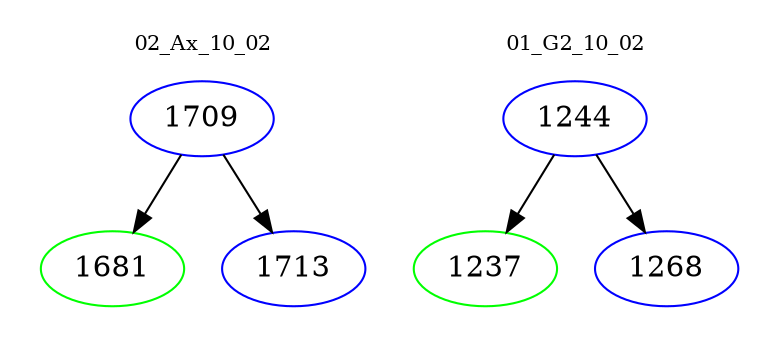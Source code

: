 digraph{
subgraph cluster_0 {
color = white
label = "02_Ax_10_02";
fontsize=10;
T0_1709 [label="1709", color="blue"]
T0_1709 -> T0_1681 [color="black"]
T0_1681 [label="1681", color="green"]
T0_1709 -> T0_1713 [color="black"]
T0_1713 [label="1713", color="blue"]
}
subgraph cluster_1 {
color = white
label = "01_G2_10_02";
fontsize=10;
T1_1244 [label="1244", color="blue"]
T1_1244 -> T1_1237 [color="black"]
T1_1237 [label="1237", color="green"]
T1_1244 -> T1_1268 [color="black"]
T1_1268 [label="1268", color="blue"]
}
}

